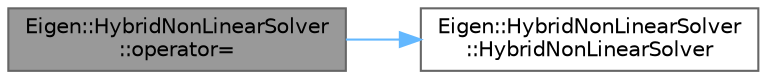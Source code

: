 digraph "Eigen::HybridNonLinearSolver::operator="
{
 // LATEX_PDF_SIZE
  bgcolor="transparent";
  edge [fontname=Helvetica,fontsize=10,labelfontname=Helvetica,labelfontsize=10];
  node [fontname=Helvetica,fontsize=10,shape=box,height=0.2,width=0.4];
  rankdir="LR";
  Node1 [id="Node000001",label="Eigen::HybridNonLinearSolver\l::operator=",height=0.2,width=0.4,color="gray40", fillcolor="grey60", style="filled", fontcolor="black",tooltip=" "];
  Node1 -> Node2 [id="edge1_Node000001_Node000002",color="steelblue1",style="solid",tooltip=" "];
  Node2 [id="Node000002",label="Eigen::HybridNonLinearSolver\l::HybridNonLinearSolver",height=0.2,width=0.4,color="grey40", fillcolor="white", style="filled",URL="$class_eigen_1_1_hybrid_non_linear_solver.html#aaf90e23a6bad869ca1a9cadf62af0dd4",tooltip=" "];
}

